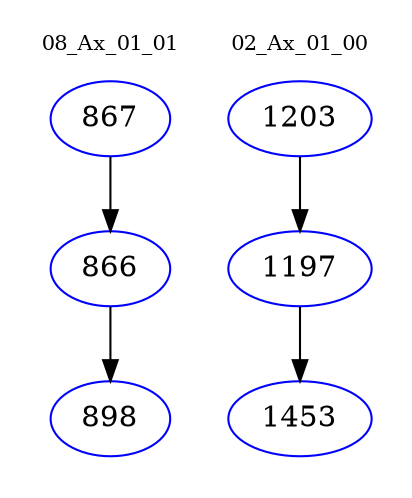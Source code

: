 digraph{
subgraph cluster_0 {
color = white
label = "08_Ax_01_01";
fontsize=10;
T0_867 [label="867", color="blue"]
T0_867 -> T0_866 [color="black"]
T0_866 [label="866", color="blue"]
T0_866 -> T0_898 [color="black"]
T0_898 [label="898", color="blue"]
}
subgraph cluster_1 {
color = white
label = "02_Ax_01_00";
fontsize=10;
T1_1203 [label="1203", color="blue"]
T1_1203 -> T1_1197 [color="black"]
T1_1197 [label="1197", color="blue"]
T1_1197 -> T1_1453 [color="black"]
T1_1453 [label="1453", color="blue"]
}
}
